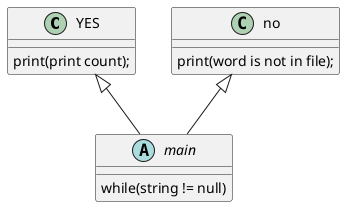 @startuml
'https://plantuml.com/class-diagram


YES <|-- main
no <|-- main


abstract class main{
while(string != null)
}

class YES{
print(print count);
}
class no{
print(word is not in file);
}




@endum

